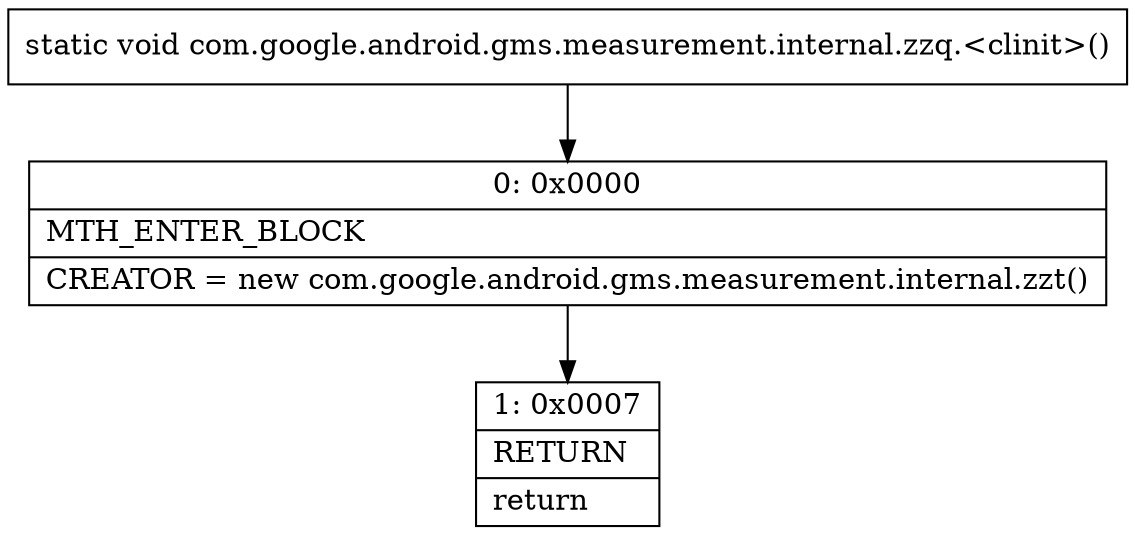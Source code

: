 digraph "CFG forcom.google.android.gms.measurement.internal.zzq.\<clinit\>()V" {
Node_0 [shape=record,label="{0\:\ 0x0000|MTH_ENTER_BLOCK\l|CREATOR = new com.google.android.gms.measurement.internal.zzt()\l}"];
Node_1 [shape=record,label="{1\:\ 0x0007|RETURN\l|return\l}"];
MethodNode[shape=record,label="{static void com.google.android.gms.measurement.internal.zzq.\<clinit\>() }"];
MethodNode -> Node_0;
Node_0 -> Node_1;
}

